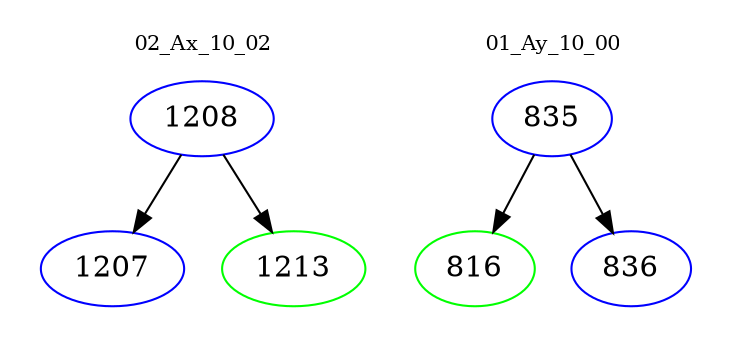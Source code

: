 digraph{
subgraph cluster_0 {
color = white
label = "02_Ax_10_02";
fontsize=10;
T0_1208 [label="1208", color="blue"]
T0_1208 -> T0_1207 [color="black"]
T0_1207 [label="1207", color="blue"]
T0_1208 -> T0_1213 [color="black"]
T0_1213 [label="1213", color="green"]
}
subgraph cluster_1 {
color = white
label = "01_Ay_10_00";
fontsize=10;
T1_835 [label="835", color="blue"]
T1_835 -> T1_816 [color="black"]
T1_816 [label="816", color="green"]
T1_835 -> T1_836 [color="black"]
T1_836 [label="836", color="blue"]
}
}
